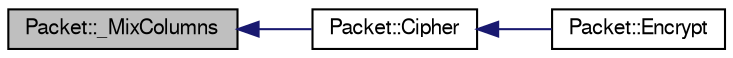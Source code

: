digraph G
{
  edge [fontname="FreeSans",fontsize="10",labelfontname="FreeSans",labelfontsize="10"];
  node [fontname="FreeSans",fontsize="10",shape=record];
  rankdir=LR;
  Node1 [label="Packet::_MixColumns",height=0.2,width=0.4,color="black", fillcolor="grey75", style="filled" fontcolor="black"];
  Node1 -> Node2 [dir=back,color="midnightblue",fontsize="10",style="solid"];
  Node2 [label="Packet::Cipher",height=0.2,width=0.4,color="black", fillcolor="white", style="filled",URL="$class_packet.html#a2f47f2fc4da64d7f1fcad43cb1581b2b"];
  Node2 -> Node3 [dir=back,color="midnightblue",fontsize="10",style="solid"];
  Node3 [label="Packet::Encrypt",height=0.2,width=0.4,color="black", fillcolor="white", style="filled",URL="$class_packet.html#ab03f189a29f95f1983cc51ca3fdd079e"];
}
